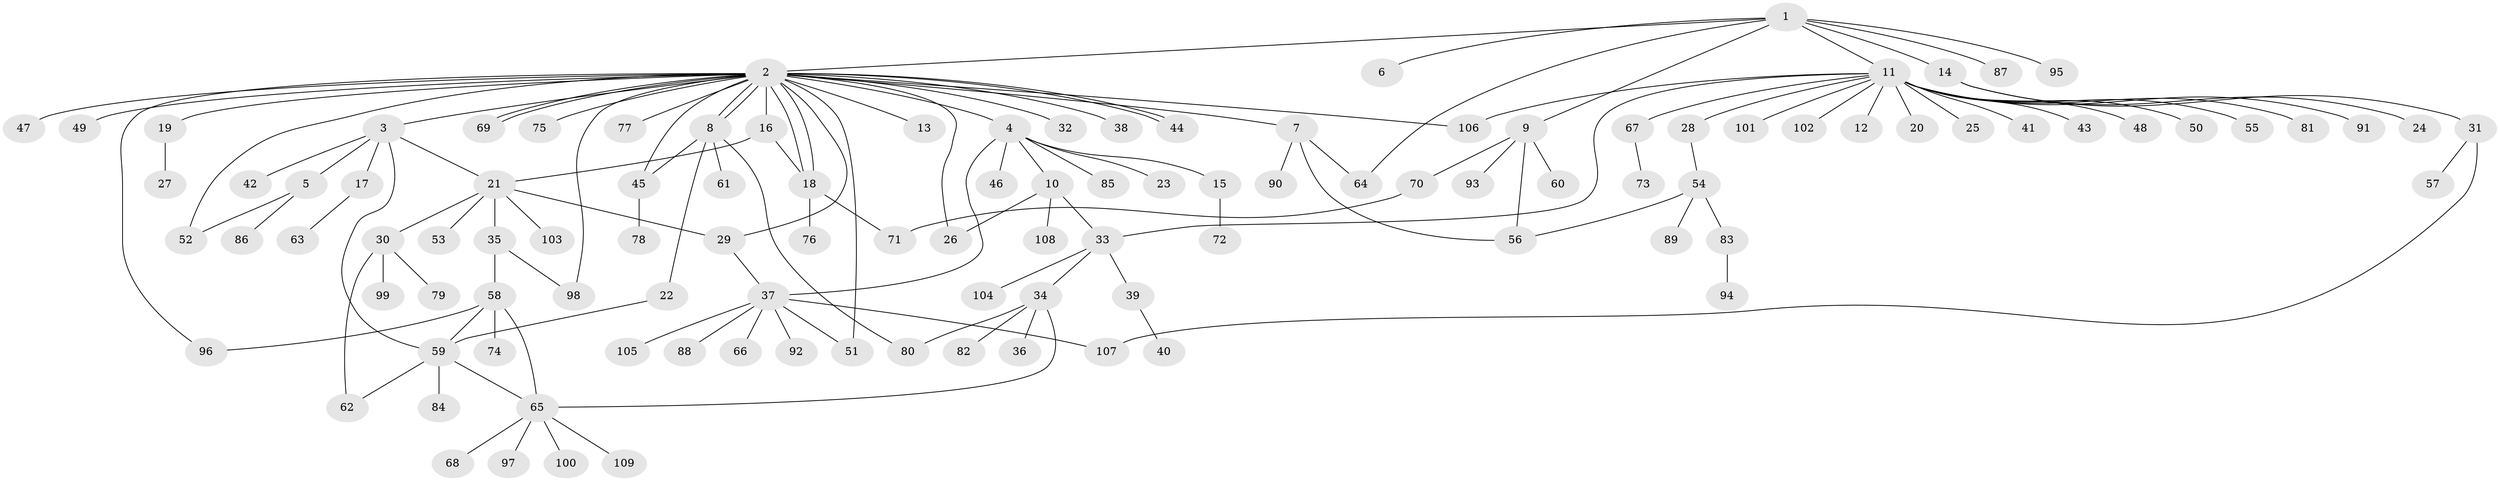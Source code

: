 // Generated by graph-tools (version 1.1) at 2025/25/03/09/25 03:25:55]
// undirected, 109 vertices, 135 edges
graph export_dot {
graph [start="1"]
  node [color=gray90,style=filled];
  1;
  2;
  3;
  4;
  5;
  6;
  7;
  8;
  9;
  10;
  11;
  12;
  13;
  14;
  15;
  16;
  17;
  18;
  19;
  20;
  21;
  22;
  23;
  24;
  25;
  26;
  27;
  28;
  29;
  30;
  31;
  32;
  33;
  34;
  35;
  36;
  37;
  38;
  39;
  40;
  41;
  42;
  43;
  44;
  45;
  46;
  47;
  48;
  49;
  50;
  51;
  52;
  53;
  54;
  55;
  56;
  57;
  58;
  59;
  60;
  61;
  62;
  63;
  64;
  65;
  66;
  67;
  68;
  69;
  70;
  71;
  72;
  73;
  74;
  75;
  76;
  77;
  78;
  79;
  80;
  81;
  82;
  83;
  84;
  85;
  86;
  87;
  88;
  89;
  90;
  91;
  92;
  93;
  94;
  95;
  96;
  97;
  98;
  99;
  100;
  101;
  102;
  103;
  104;
  105;
  106;
  107;
  108;
  109;
  1 -- 2;
  1 -- 6;
  1 -- 9;
  1 -- 11;
  1 -- 14;
  1 -- 64;
  1 -- 87;
  1 -- 95;
  2 -- 3;
  2 -- 4;
  2 -- 7;
  2 -- 8;
  2 -- 8;
  2 -- 13;
  2 -- 16;
  2 -- 18;
  2 -- 18;
  2 -- 19;
  2 -- 26;
  2 -- 29;
  2 -- 32;
  2 -- 38;
  2 -- 44;
  2 -- 44;
  2 -- 45;
  2 -- 47;
  2 -- 49;
  2 -- 51;
  2 -- 52;
  2 -- 69;
  2 -- 69;
  2 -- 75;
  2 -- 77;
  2 -- 96;
  2 -- 98;
  2 -- 106;
  3 -- 5;
  3 -- 17;
  3 -- 21;
  3 -- 42;
  3 -- 59;
  4 -- 10;
  4 -- 15;
  4 -- 23;
  4 -- 37;
  4 -- 46;
  4 -- 85;
  5 -- 52;
  5 -- 86;
  7 -- 56;
  7 -- 64;
  7 -- 90;
  8 -- 22;
  8 -- 45;
  8 -- 61;
  8 -- 80;
  9 -- 56;
  9 -- 60;
  9 -- 70;
  9 -- 93;
  10 -- 26;
  10 -- 33;
  10 -- 108;
  11 -- 12;
  11 -- 20;
  11 -- 25;
  11 -- 28;
  11 -- 33;
  11 -- 41;
  11 -- 43;
  11 -- 48;
  11 -- 50;
  11 -- 55;
  11 -- 67;
  11 -- 81;
  11 -- 91;
  11 -- 101;
  11 -- 102;
  11 -- 106;
  14 -- 24;
  14 -- 31;
  15 -- 72;
  16 -- 18;
  16 -- 21;
  17 -- 63;
  18 -- 71;
  18 -- 76;
  19 -- 27;
  21 -- 29;
  21 -- 30;
  21 -- 35;
  21 -- 53;
  21 -- 103;
  22 -- 59;
  28 -- 54;
  29 -- 37;
  30 -- 62;
  30 -- 79;
  30 -- 99;
  31 -- 57;
  31 -- 107;
  33 -- 34;
  33 -- 39;
  33 -- 104;
  34 -- 36;
  34 -- 65;
  34 -- 80;
  34 -- 82;
  35 -- 58;
  35 -- 98;
  37 -- 51;
  37 -- 66;
  37 -- 88;
  37 -- 92;
  37 -- 105;
  37 -- 107;
  39 -- 40;
  45 -- 78;
  54 -- 56;
  54 -- 83;
  54 -- 89;
  58 -- 59;
  58 -- 65;
  58 -- 74;
  58 -- 96;
  59 -- 62;
  59 -- 65;
  59 -- 84;
  65 -- 68;
  65 -- 97;
  65 -- 100;
  65 -- 109;
  67 -- 73;
  70 -- 71;
  83 -- 94;
}
